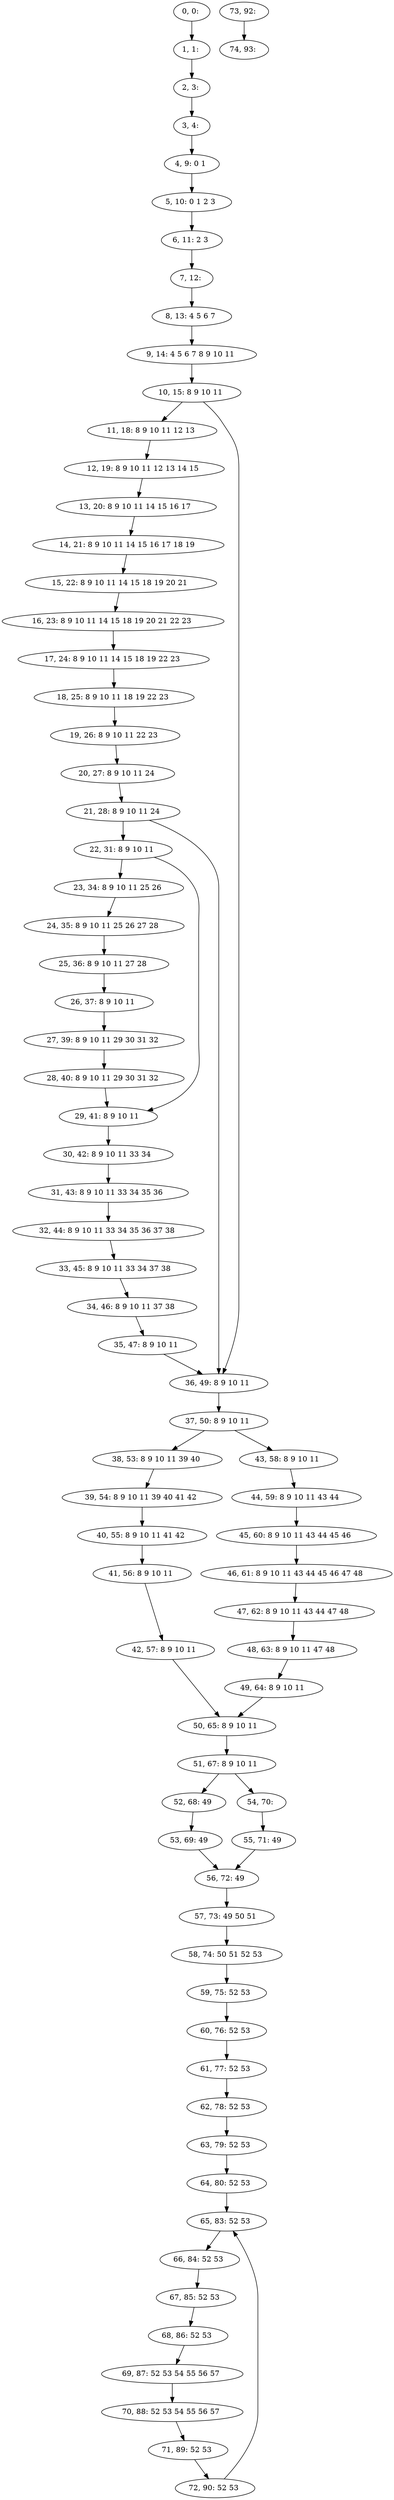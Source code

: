 digraph G {
0[label="0, 0: "];
1[label="1, 1: "];
2[label="2, 3: "];
3[label="3, 4: "];
4[label="4, 9: 0 1 "];
5[label="5, 10: 0 1 2 3 "];
6[label="6, 11: 2 3 "];
7[label="7, 12: "];
8[label="8, 13: 4 5 6 7 "];
9[label="9, 14: 4 5 6 7 8 9 10 11 "];
10[label="10, 15: 8 9 10 11 "];
11[label="11, 18: 8 9 10 11 12 13 "];
12[label="12, 19: 8 9 10 11 12 13 14 15 "];
13[label="13, 20: 8 9 10 11 14 15 16 17 "];
14[label="14, 21: 8 9 10 11 14 15 16 17 18 19 "];
15[label="15, 22: 8 9 10 11 14 15 18 19 20 21 "];
16[label="16, 23: 8 9 10 11 14 15 18 19 20 21 22 23 "];
17[label="17, 24: 8 9 10 11 14 15 18 19 22 23 "];
18[label="18, 25: 8 9 10 11 18 19 22 23 "];
19[label="19, 26: 8 9 10 11 22 23 "];
20[label="20, 27: 8 9 10 11 24 "];
21[label="21, 28: 8 9 10 11 24 "];
22[label="22, 31: 8 9 10 11 "];
23[label="23, 34: 8 9 10 11 25 26 "];
24[label="24, 35: 8 9 10 11 25 26 27 28 "];
25[label="25, 36: 8 9 10 11 27 28 "];
26[label="26, 37: 8 9 10 11 "];
27[label="27, 39: 8 9 10 11 29 30 31 32 "];
28[label="28, 40: 8 9 10 11 29 30 31 32 "];
29[label="29, 41: 8 9 10 11 "];
30[label="30, 42: 8 9 10 11 33 34 "];
31[label="31, 43: 8 9 10 11 33 34 35 36 "];
32[label="32, 44: 8 9 10 11 33 34 35 36 37 38 "];
33[label="33, 45: 8 9 10 11 33 34 37 38 "];
34[label="34, 46: 8 9 10 11 37 38 "];
35[label="35, 47: 8 9 10 11 "];
36[label="36, 49: 8 9 10 11 "];
37[label="37, 50: 8 9 10 11 "];
38[label="38, 53: 8 9 10 11 39 40 "];
39[label="39, 54: 8 9 10 11 39 40 41 42 "];
40[label="40, 55: 8 9 10 11 41 42 "];
41[label="41, 56: 8 9 10 11 "];
42[label="42, 57: 8 9 10 11 "];
43[label="43, 58: 8 9 10 11 "];
44[label="44, 59: 8 9 10 11 43 44 "];
45[label="45, 60: 8 9 10 11 43 44 45 46 "];
46[label="46, 61: 8 9 10 11 43 44 45 46 47 48 "];
47[label="47, 62: 8 9 10 11 43 44 47 48 "];
48[label="48, 63: 8 9 10 11 47 48 "];
49[label="49, 64: 8 9 10 11 "];
50[label="50, 65: 8 9 10 11 "];
51[label="51, 67: 8 9 10 11 "];
52[label="52, 68: 49 "];
53[label="53, 69: 49 "];
54[label="54, 70: "];
55[label="55, 71: 49 "];
56[label="56, 72: 49 "];
57[label="57, 73: 49 50 51 "];
58[label="58, 74: 50 51 52 53 "];
59[label="59, 75: 52 53 "];
60[label="60, 76: 52 53 "];
61[label="61, 77: 52 53 "];
62[label="62, 78: 52 53 "];
63[label="63, 79: 52 53 "];
64[label="64, 80: 52 53 "];
65[label="65, 83: 52 53 "];
66[label="66, 84: 52 53 "];
67[label="67, 85: 52 53 "];
68[label="68, 86: 52 53 "];
69[label="69, 87: 52 53 54 55 56 57 "];
70[label="70, 88: 52 53 54 55 56 57 "];
71[label="71, 89: 52 53 "];
72[label="72, 90: 52 53 "];
73[label="73, 92: "];
74[label="74, 93: "];
0->1 ;
1->2 ;
2->3 ;
3->4 ;
4->5 ;
5->6 ;
6->7 ;
7->8 ;
8->9 ;
9->10 ;
10->11 ;
10->36 ;
11->12 ;
12->13 ;
13->14 ;
14->15 ;
15->16 ;
16->17 ;
17->18 ;
18->19 ;
19->20 ;
20->21 ;
21->22 ;
21->36 ;
22->23 ;
22->29 ;
23->24 ;
24->25 ;
25->26 ;
26->27 ;
27->28 ;
28->29 ;
29->30 ;
30->31 ;
31->32 ;
32->33 ;
33->34 ;
34->35 ;
35->36 ;
36->37 ;
37->38 ;
37->43 ;
38->39 ;
39->40 ;
40->41 ;
41->42 ;
42->50 ;
43->44 ;
44->45 ;
45->46 ;
46->47 ;
47->48 ;
48->49 ;
49->50 ;
50->51 ;
51->52 ;
51->54 ;
52->53 ;
53->56 ;
54->55 ;
55->56 ;
56->57 ;
57->58 ;
58->59 ;
59->60 ;
60->61 ;
61->62 ;
62->63 ;
63->64 ;
64->65 ;
65->66 ;
66->67 ;
67->68 ;
68->69 ;
69->70 ;
70->71 ;
71->72 ;
72->65 ;
73->74 ;
}
